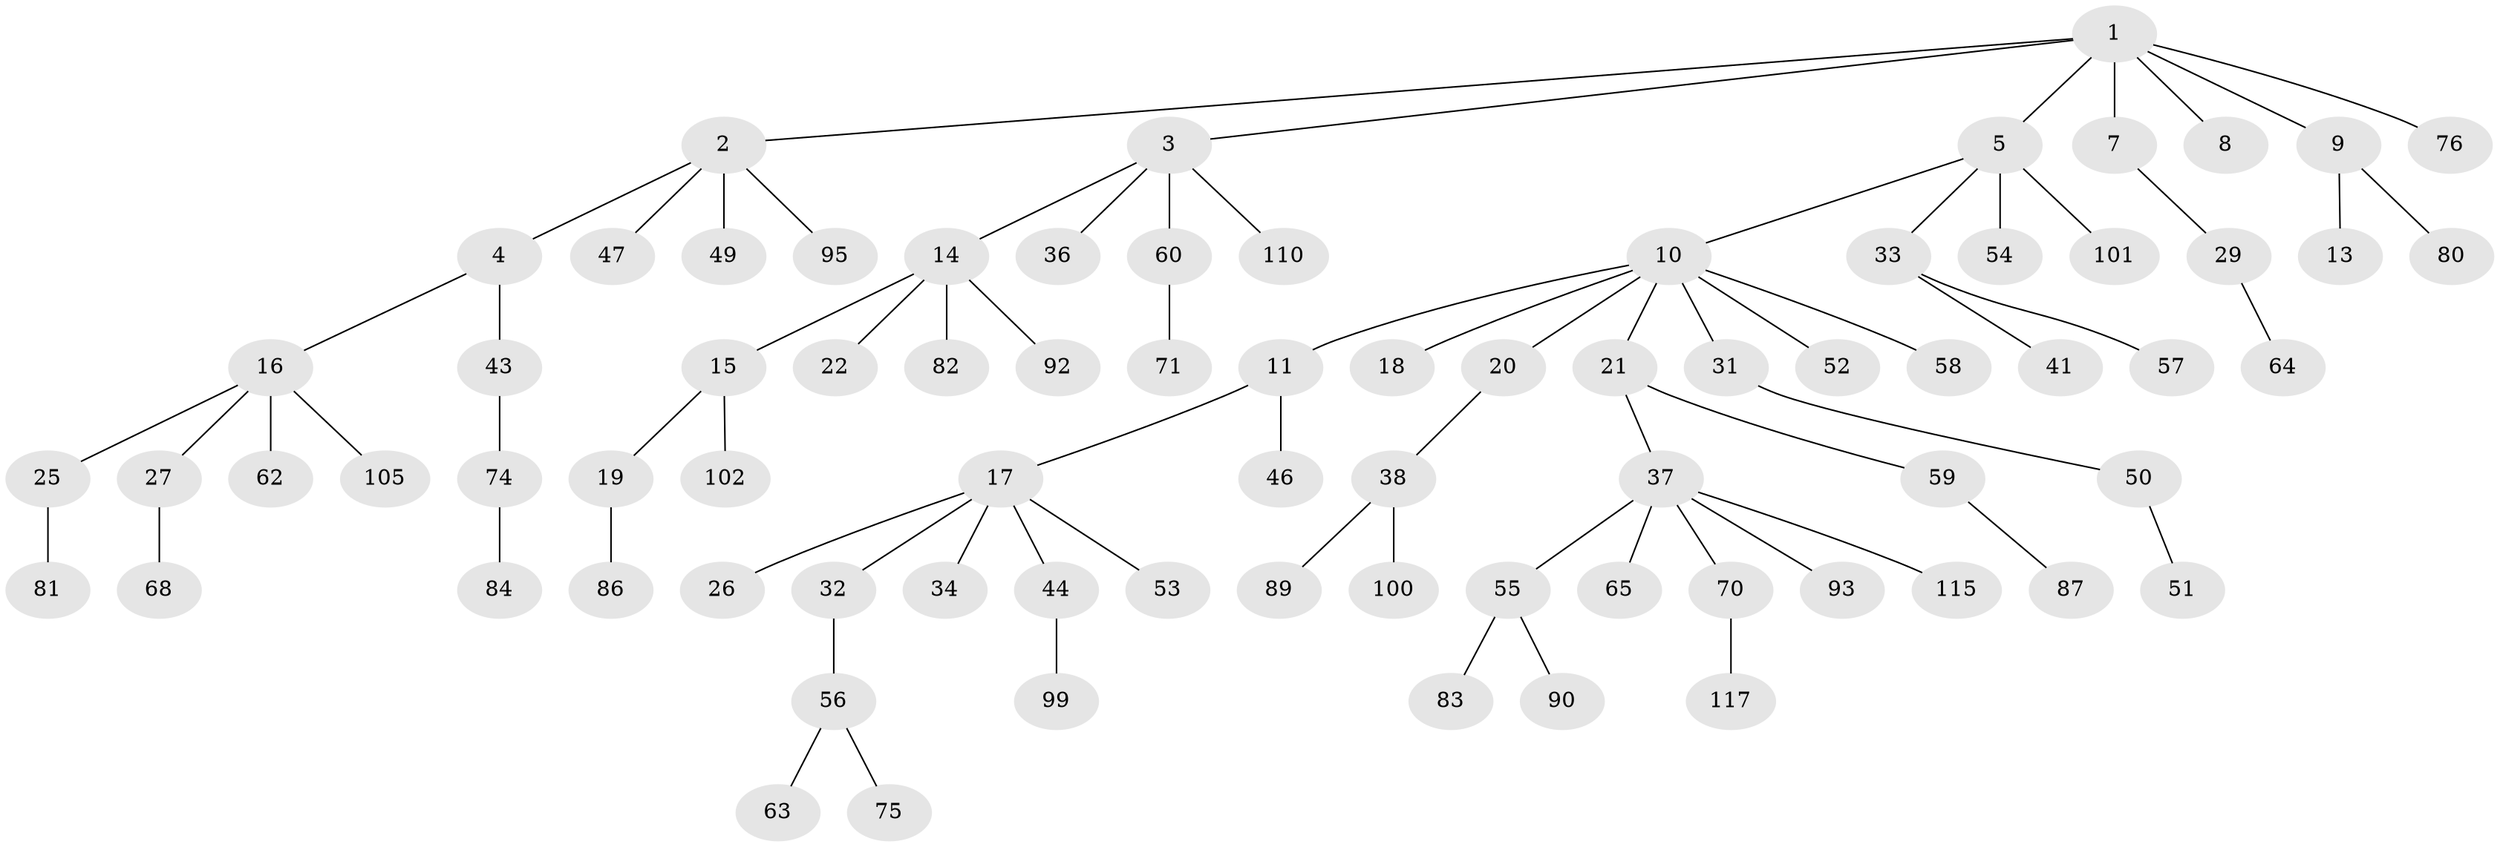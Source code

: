 // Generated by graph-tools (version 1.1) at 2025/24/03/03/25 07:24:05]
// undirected, 78 vertices, 77 edges
graph export_dot {
graph [start="1"]
  node [color=gray90,style=filled];
  1 [super="+61"];
  2 [super="+6"];
  3 [super="+98"];
  4 [super="+85"];
  5 [super="+24"];
  7 [super="+28"];
  8;
  9 [super="+42"];
  10 [super="+12"];
  11 [super="+48"];
  13 [super="+108"];
  14 [super="+72"];
  15;
  16 [super="+40"];
  17 [super="+23"];
  18;
  19 [super="+35"];
  20 [super="+39"];
  21;
  22;
  25 [super="+79"];
  26;
  27 [super="+78"];
  29 [super="+30"];
  31 [super="+45"];
  32;
  33 [super="+111"];
  34;
  36;
  37 [super="+77"];
  38 [super="+94"];
  41 [super="+96"];
  43 [super="+73"];
  44 [super="+67"];
  46;
  47;
  49;
  50 [super="+97"];
  51;
  52 [super="+104"];
  53 [super="+107"];
  54;
  55;
  56 [super="+106"];
  57 [super="+91"];
  58 [super="+66"];
  59 [super="+103"];
  60 [super="+69"];
  62 [super="+113"];
  63 [super="+114"];
  64;
  65;
  68;
  70 [super="+116"];
  71;
  74;
  75 [super="+109"];
  76;
  80;
  81;
  82 [super="+88"];
  83;
  84;
  86;
  87;
  89;
  90;
  92;
  93;
  95;
  99;
  100 [super="+112"];
  101;
  102;
  105;
  110;
  115;
  117;
  1 -- 2;
  1 -- 3;
  1 -- 5;
  1 -- 7;
  1 -- 8;
  1 -- 9;
  1 -- 76;
  2 -- 4;
  2 -- 47;
  2 -- 49;
  2 -- 95;
  3 -- 14;
  3 -- 36;
  3 -- 60;
  3 -- 110;
  4 -- 16;
  4 -- 43;
  5 -- 10;
  5 -- 33;
  5 -- 101;
  5 -- 54;
  7 -- 29;
  9 -- 13;
  9 -- 80;
  10 -- 11;
  10 -- 18;
  10 -- 20;
  10 -- 52;
  10 -- 58;
  10 -- 21;
  10 -- 31;
  11 -- 17;
  11 -- 46;
  14 -- 15;
  14 -- 22;
  14 -- 82;
  14 -- 92;
  15 -- 19;
  15 -- 102;
  16 -- 25;
  16 -- 27;
  16 -- 62;
  16 -- 105;
  17 -- 32;
  17 -- 34;
  17 -- 53;
  17 -- 26;
  17 -- 44;
  19 -- 86;
  20 -- 38;
  21 -- 37;
  21 -- 59;
  25 -- 81;
  27 -- 68;
  29 -- 64;
  31 -- 50;
  32 -- 56;
  33 -- 41;
  33 -- 57;
  37 -- 55;
  37 -- 65;
  37 -- 70;
  37 -- 115;
  37 -- 93;
  38 -- 89;
  38 -- 100;
  43 -- 74;
  44 -- 99;
  50 -- 51;
  55 -- 83;
  55 -- 90;
  56 -- 63;
  56 -- 75;
  59 -- 87;
  60 -- 71;
  70 -- 117;
  74 -- 84;
}
